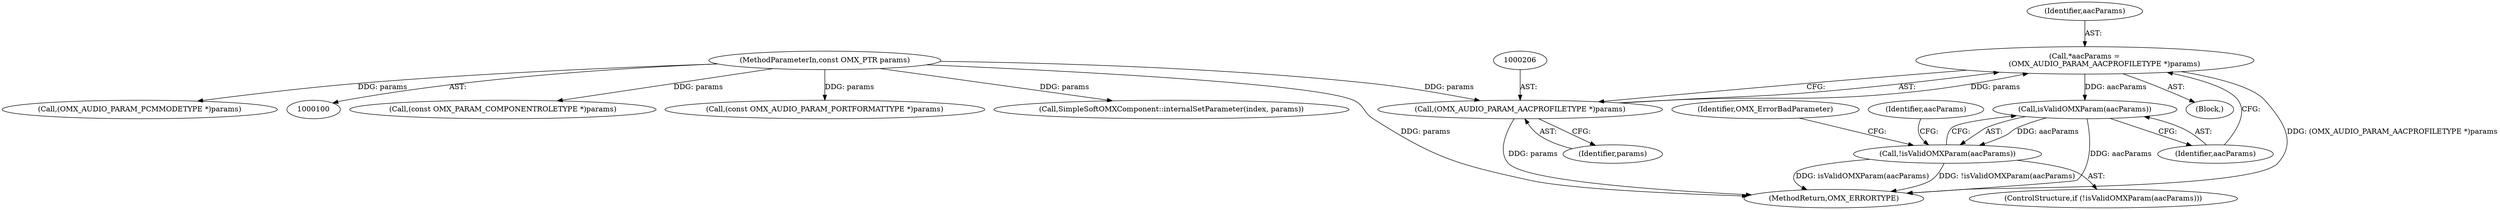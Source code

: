 digraph "0_Android_295c883fe3105b19bcd0f9e07d54c6b589fc5bff_3@pointer" {
"1000203" [label="(Call,*aacParams =\n                 (OMX_AUDIO_PARAM_AACPROFILETYPE *)params)"];
"1000205" [label="(Call,(OMX_AUDIO_PARAM_AACPROFILETYPE *)params)"];
"1000102" [label="(MethodParameterIn,const OMX_PTR params)"];
"1000210" [label="(Call,isValidOMXParam(aacParams))"];
"1000209" [label="(Call,!isValidOMXParam(aacParams))"];
"1000201" [label="(Block,)"];
"1000204" [label="(Identifier,aacParams)"];
"1000207" [label="(Identifier,params)"];
"1000112" [label="(Call,(const OMX_PARAM_COMPONENTROLETYPE *)params)"];
"1000218" [label="(Identifier,aacParams)"];
"1000210" [label="(Call,isValidOMXParam(aacParams))"];
"1000143" [label="(Call,(const OMX_AUDIO_PARAM_PORTFORMATTYPE *)params)"];
"1000293" [label="(Call,SimpleSoftOMXComponent::internalSetParameter(index, params))"];
"1000203" [label="(Call,*aacParams =\n                 (OMX_AUDIO_PARAM_AACPROFILETYPE *)params)"];
"1000214" [label="(Identifier,OMX_ErrorBadParameter)"];
"1000208" [label="(ControlStructure,if (!isValidOMXParam(aacParams)))"];
"1000205" [label="(Call,(OMX_AUDIO_PARAM_AACPROFILETYPE *)params)"];
"1000296" [label="(MethodReturn,OMX_ERRORTYPE)"];
"1000211" [label="(Identifier,aacParams)"];
"1000253" [label="(Call,(OMX_AUDIO_PARAM_PCMMODETYPE *)params)"];
"1000209" [label="(Call,!isValidOMXParam(aacParams))"];
"1000102" [label="(MethodParameterIn,const OMX_PTR params)"];
"1000203" -> "1000201"  [label="AST: "];
"1000203" -> "1000205"  [label="CFG: "];
"1000204" -> "1000203"  [label="AST: "];
"1000205" -> "1000203"  [label="AST: "];
"1000211" -> "1000203"  [label="CFG: "];
"1000203" -> "1000296"  [label="DDG: (OMX_AUDIO_PARAM_AACPROFILETYPE *)params"];
"1000205" -> "1000203"  [label="DDG: params"];
"1000203" -> "1000210"  [label="DDG: aacParams"];
"1000205" -> "1000207"  [label="CFG: "];
"1000206" -> "1000205"  [label="AST: "];
"1000207" -> "1000205"  [label="AST: "];
"1000205" -> "1000296"  [label="DDG: params"];
"1000102" -> "1000205"  [label="DDG: params"];
"1000102" -> "1000100"  [label="AST: "];
"1000102" -> "1000296"  [label="DDG: params"];
"1000102" -> "1000112"  [label="DDG: params"];
"1000102" -> "1000143"  [label="DDG: params"];
"1000102" -> "1000253"  [label="DDG: params"];
"1000102" -> "1000293"  [label="DDG: params"];
"1000210" -> "1000209"  [label="AST: "];
"1000210" -> "1000211"  [label="CFG: "];
"1000211" -> "1000210"  [label="AST: "];
"1000209" -> "1000210"  [label="CFG: "];
"1000210" -> "1000296"  [label="DDG: aacParams"];
"1000210" -> "1000209"  [label="DDG: aacParams"];
"1000209" -> "1000208"  [label="AST: "];
"1000214" -> "1000209"  [label="CFG: "];
"1000218" -> "1000209"  [label="CFG: "];
"1000209" -> "1000296"  [label="DDG: !isValidOMXParam(aacParams)"];
"1000209" -> "1000296"  [label="DDG: isValidOMXParam(aacParams)"];
}
